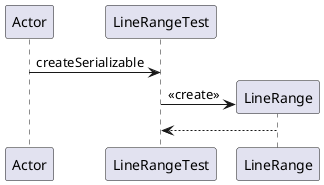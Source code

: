 @startuml

Actor -> LineRangeTest : createSerializable
LineRangeTest -> LineRange **: <<create>>

return

@enduml 